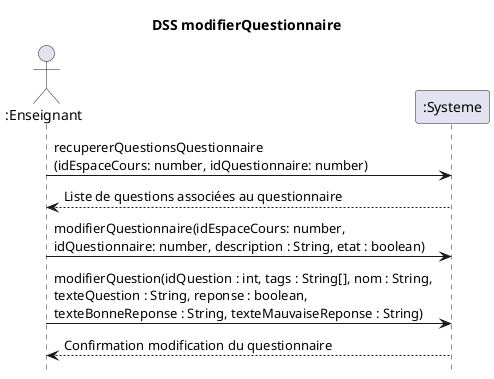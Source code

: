 @startuml modifierQuestionnaire
title DSS modifierQuestionnaire
hide footbox
actor ":Enseignant" as professeur
participant ":Systeme" as systeme

professeur ->  systeme : recupererQuestionsQuestionnaire\n(idEspaceCours: number, idQuestionnaire: number)
systeme --> professeur : Liste de questions associées au questionnaire
professeur -> systeme : modifierQuestionnaire(idEspaceCours: number,\nidQuestionnaire: number, description : String, etat : boolean)
professeur -> systeme : modifierQuestion(idQuestion : int, tags : String[], nom : String, \ntexteQuestion : String, reponse : boolean,\ntexteBonneReponse : String, texteMauvaiseReponse : String)
systeme --> professeur : Confirmation modification du questionnaire
@enduml